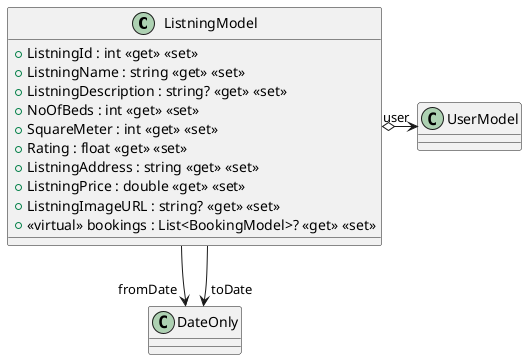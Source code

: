 @startuml
class ListningModel {
    + ListningId : int <<get>> <<set>>
    + ListningName : string <<get>> <<set>>
    + ListningDescription : string? <<get>> <<set>>
    + NoOfBeds : int <<get>> <<set>>
    + SquareMeter : int <<get>> <<set>>
    + Rating : float <<get>> <<set>>
    + ListningAddress : string <<get>> <<set>>
    + ListningPrice : double <<get>> <<set>>
    + ListningImageURL : string? <<get>> <<set>>
    + <<virtual>> bookings : List<BookingModel>? <<get>> <<set>>
}
ListningModel o-> "user" UserModel
ListningModel --> "fromDate" DateOnly
ListningModel --> "toDate" DateOnly
@enduml
